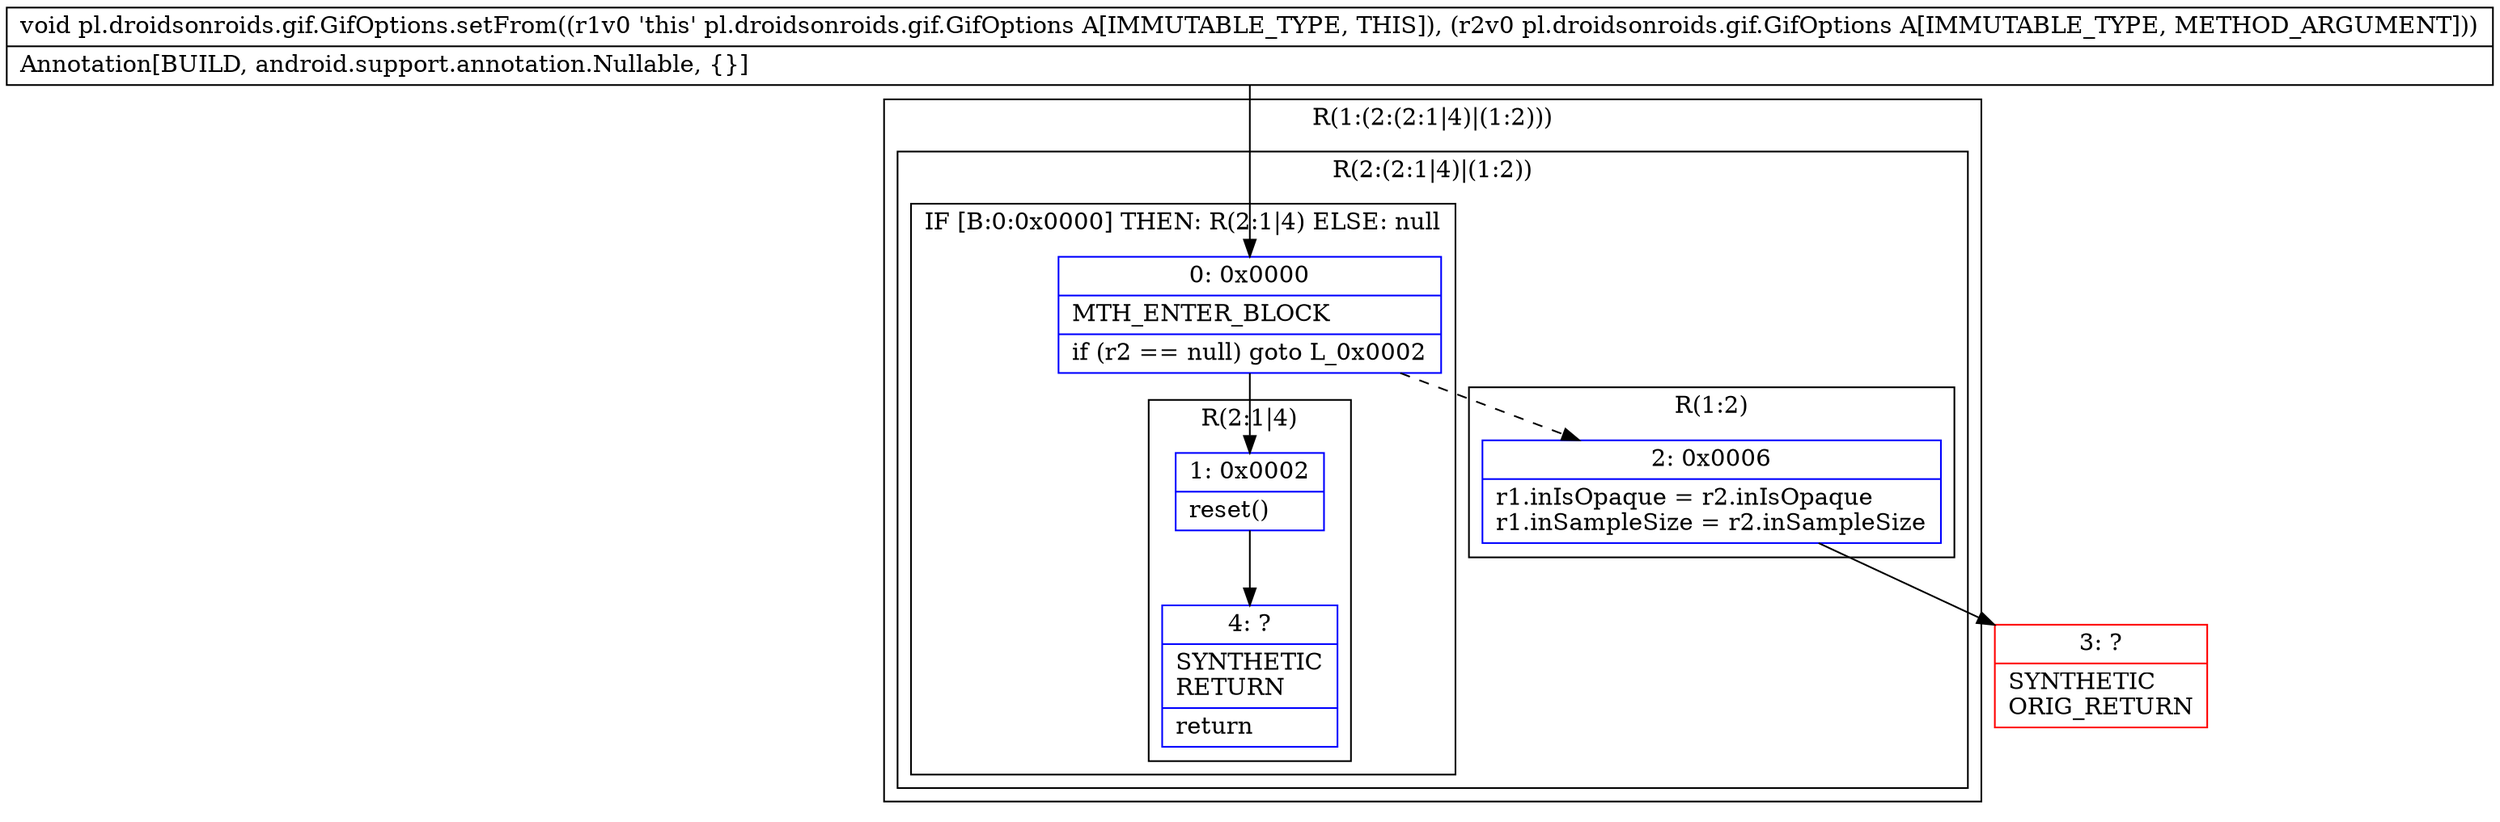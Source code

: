 digraph "CFG forpl.droidsonroids.gif.GifOptions.setFrom(Lpl\/droidsonroids\/gif\/GifOptions;)V" {
subgraph cluster_Region_677218205 {
label = "R(1:(2:(2:1|4)|(1:2)))";
node [shape=record,color=blue];
subgraph cluster_Region_1355302493 {
label = "R(2:(2:1|4)|(1:2))";
node [shape=record,color=blue];
subgraph cluster_IfRegion_1014785981 {
label = "IF [B:0:0x0000] THEN: R(2:1|4) ELSE: null";
node [shape=record,color=blue];
Node_0 [shape=record,label="{0\:\ 0x0000|MTH_ENTER_BLOCK\l|if (r2 == null) goto L_0x0002\l}"];
subgraph cluster_Region_656799057 {
label = "R(2:1|4)";
node [shape=record,color=blue];
Node_1 [shape=record,label="{1\:\ 0x0002|reset()\l}"];
Node_4 [shape=record,label="{4\:\ ?|SYNTHETIC\lRETURN\l|return\l}"];
}
}
subgraph cluster_Region_1661009735 {
label = "R(1:2)";
node [shape=record,color=blue];
Node_2 [shape=record,label="{2\:\ 0x0006|r1.inIsOpaque = r2.inIsOpaque\lr1.inSampleSize = r2.inSampleSize\l}"];
}
}
}
Node_3 [shape=record,color=red,label="{3\:\ ?|SYNTHETIC\lORIG_RETURN\l}"];
MethodNode[shape=record,label="{void pl.droidsonroids.gif.GifOptions.setFrom((r1v0 'this' pl.droidsonroids.gif.GifOptions A[IMMUTABLE_TYPE, THIS]), (r2v0 pl.droidsonroids.gif.GifOptions A[IMMUTABLE_TYPE, METHOD_ARGUMENT]))  | Annotation[BUILD, android.support.annotation.Nullable, \{\}]\l}"];
MethodNode -> Node_0;
Node_0 -> Node_1;
Node_0 -> Node_2[style=dashed];
Node_1 -> Node_4;
Node_2 -> Node_3;
}

